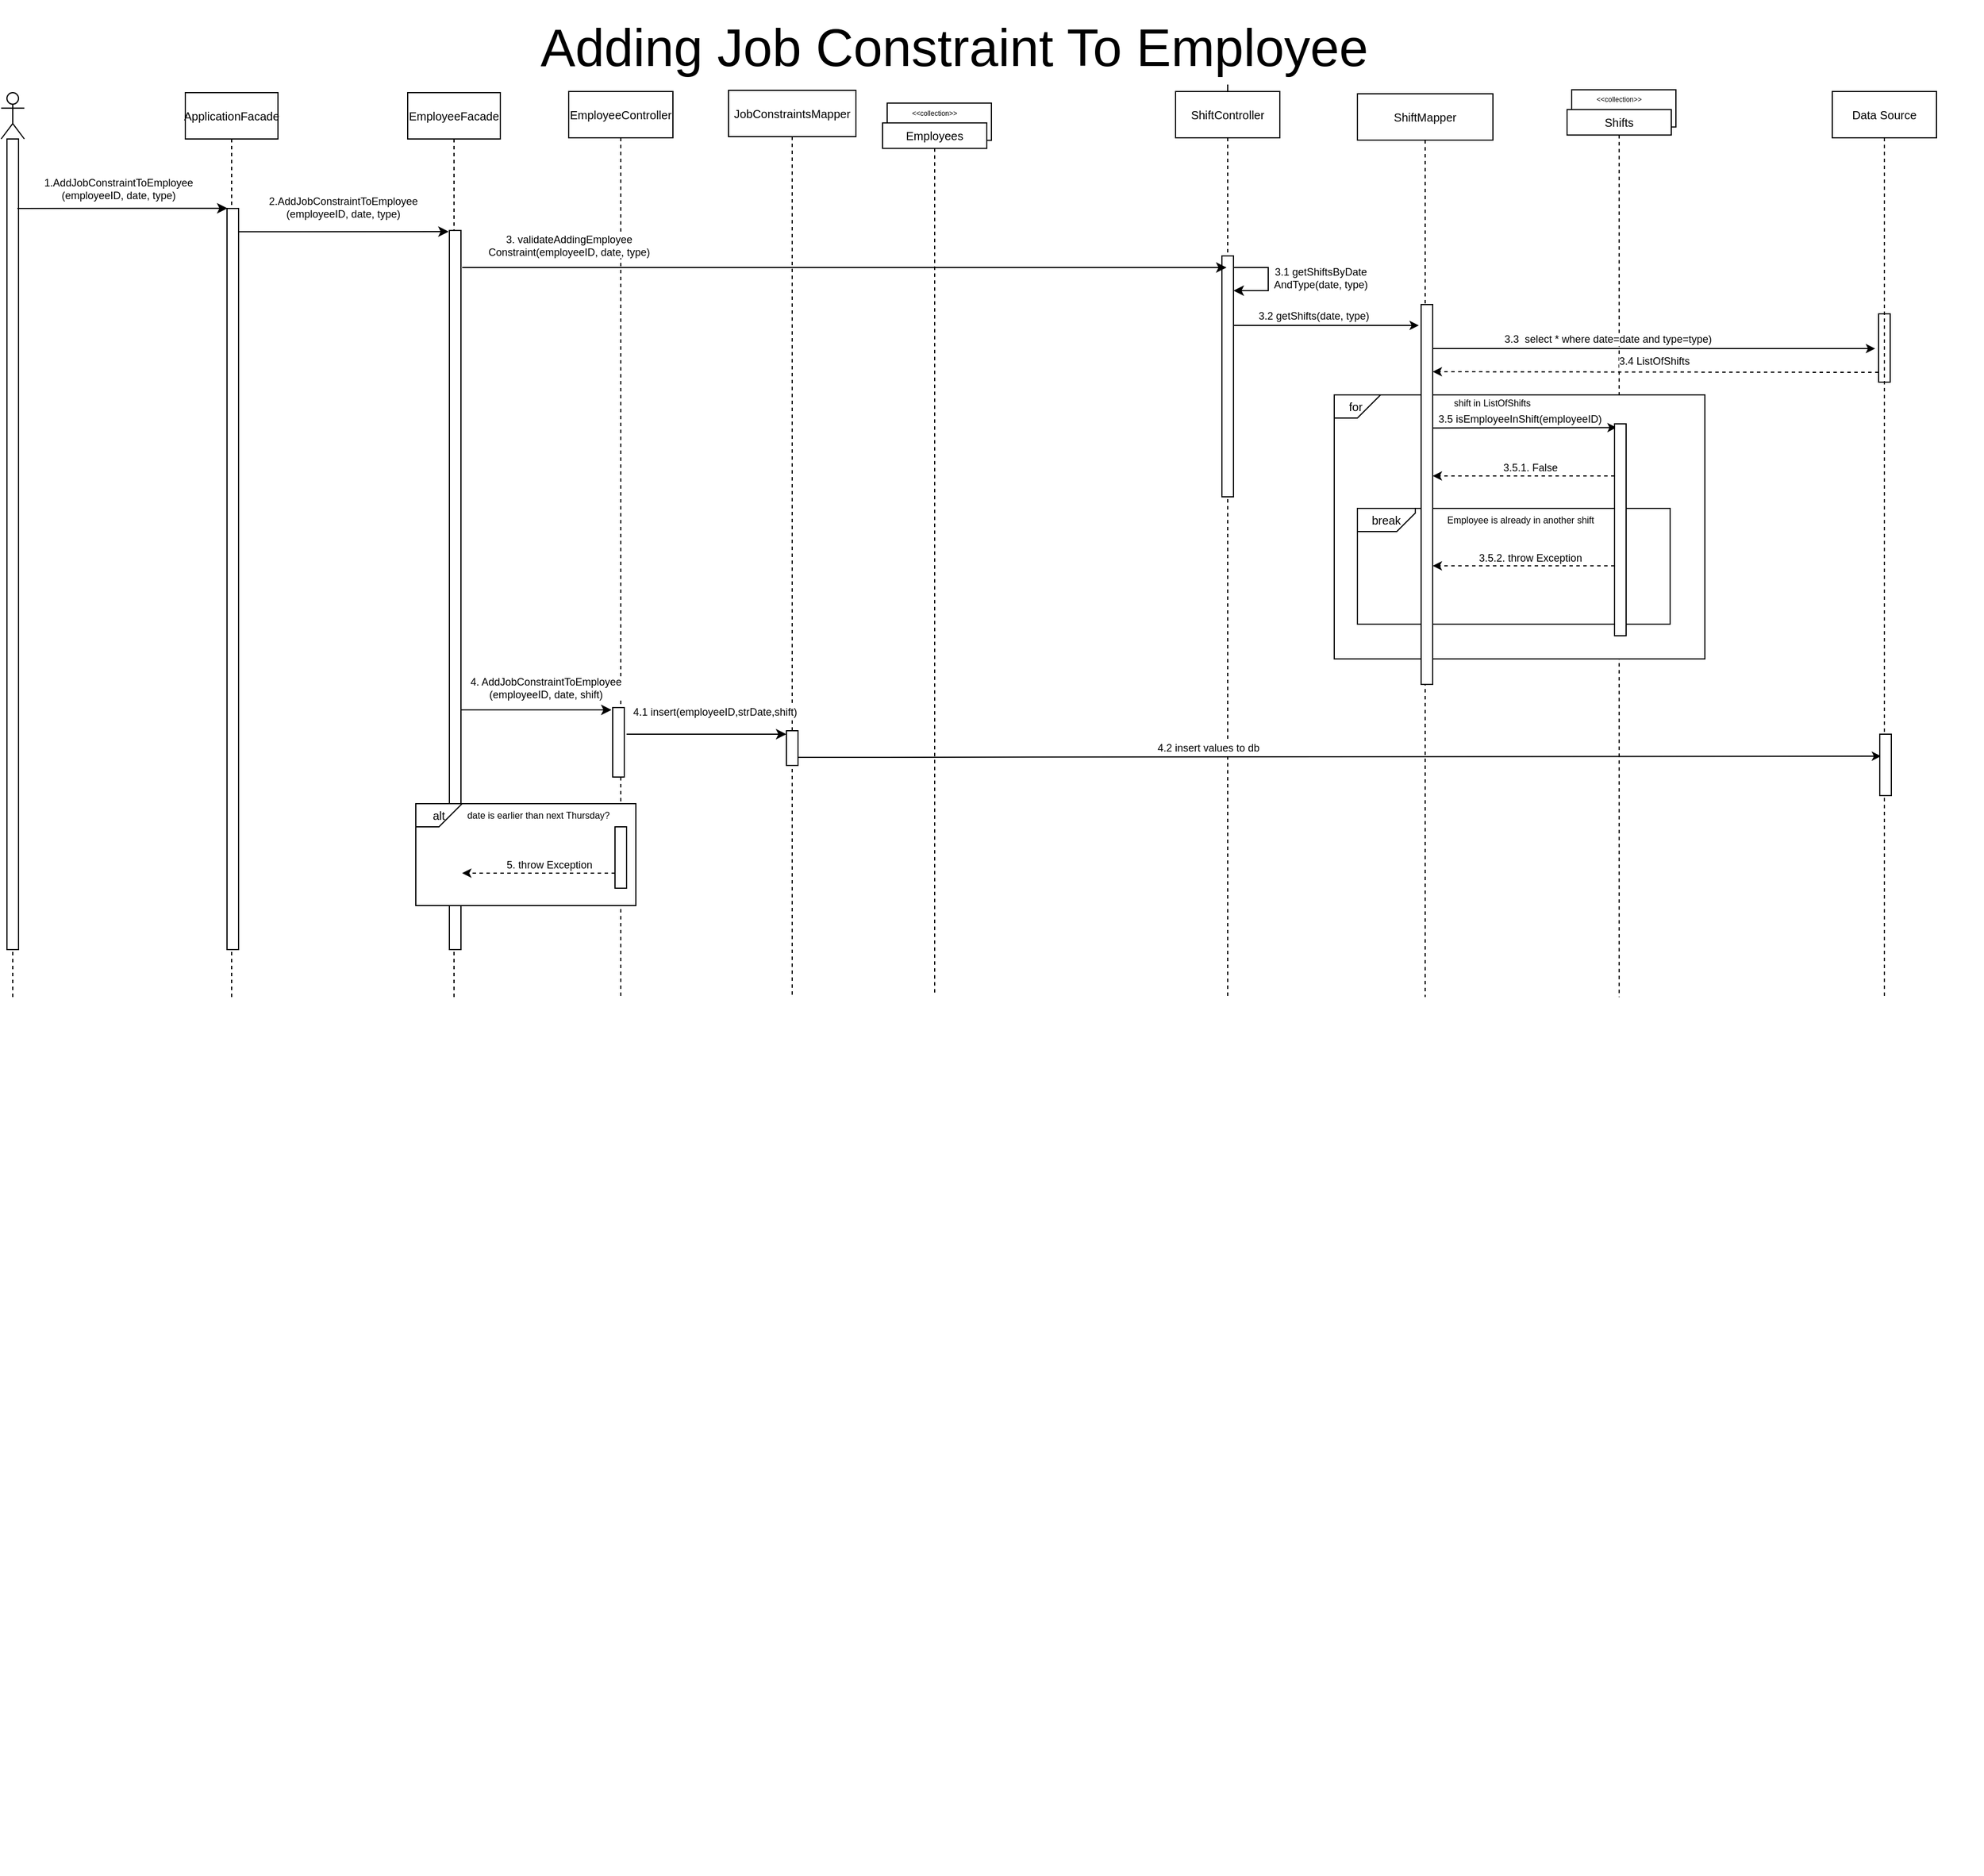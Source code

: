 <mxfile version="20.0.0" type="device"><diagram id="l3T-QOyp0Jg-aGq2iUID" name="Page-1"><mxGraphModel dx="1108" dy="450" grid="1" gridSize="10" guides="1" tooltips="1" connect="1" arrows="1" fold="1" page="1" pageScale="1" pageWidth="827" pageHeight="1169" math="0" shadow="0"><root><mxCell id="0"/><mxCell id="1" parent="0"/><mxCell id="BOrhQNgh_8IQ38_WCqia-1" value="" style="html=1;fontSize=9;" vertex="1" parent="1"><mxGeometry x="1408" y="96.539" width="90" height="32.146" as="geometry"/></mxCell><mxCell id="BOrhQNgh_8IQ38_WCqia-2" value="Shifts" style="shape=umlLifeline;perimeter=lifelinePerimeter;container=1;collapsible=0;recursiveResize=0;rounded=0;shadow=0;strokeWidth=1;fontSize=10;size=22;" vertex="1" parent="1"><mxGeometry x="1404" y="113.63" width="90" height="766.37" as="geometry"/></mxCell><mxCell id="BOrhQNgh_8IQ38_WCqia-3" value="" style="group;fontSize=8;" vertex="1" connectable="0" parent="1"><mxGeometry x="813" y="98" width="950" height="1540" as="geometry"/></mxCell><mxCell id="BOrhQNgh_8IQ38_WCqia-4" value="" style="html=1;fontSize=9;" vertex="1" parent="BOrhQNgh_8IQ38_WCqia-3"><mxGeometry x="4" y="10.059" width="90" height="32.146" as="geometry"/></mxCell><mxCell id="BOrhQNgh_8IQ38_WCqia-5" value="Employees" style="shape=umlLifeline;perimeter=lifelinePerimeter;container=1;collapsible=0;recursiveResize=0;rounded=0;shadow=0;strokeWidth=1;fontSize=10;size=22;" vertex="1" parent="BOrhQNgh_8IQ38_WCqia-3"><mxGeometry y="27.15" width="90" height="752.85" as="geometry"/></mxCell><mxCell id="BOrhQNgh_8IQ38_WCqia-6" value="&amp;lt;&amp;lt;collection&amp;gt;&amp;gt;" style="text;html=1;strokeColor=none;fillColor=none;align=center;verticalAlign=middle;whiteSpace=wrap;rounded=0;fontSize=6;" vertex="1" parent="BOrhQNgh_8IQ38_WCqia-3"><mxGeometry x="15" y="3.517" width="60" height="30.167" as="geometry"/></mxCell><mxCell id="BOrhQNgh_8IQ38_WCqia-7" value="" style="endArrow=classic;html=1;rounded=0;" edge="1" parent="BOrhQNgh_8IQ38_WCqia-3"><mxGeometry width="50" height="50" relative="1" as="geometry"><mxPoint x="303" y="152" as="sourcePoint"/><mxPoint x="303" y="172" as="targetPoint"/><Array as="points"><mxPoint x="333" y="152"/><mxPoint x="333" y="172"/></Array></mxGeometry></mxCell><mxCell id="BOrhQNgh_8IQ38_WCqia-8" value="3.1 getShiftsByDate&lt;br&gt;AndType(date, type)" style="edgeLabel;html=1;align=center;verticalAlign=middle;resizable=0;points=[];fontSize=9;" vertex="1" connectable="0" parent="BOrhQNgh_8IQ38_WCqia-7"><mxGeometry x="-0.44" y="-2" relative="1" as="geometry"><mxPoint x="52" y="7" as="offset"/></mxGeometry></mxCell><mxCell id="BOrhQNgh_8IQ38_WCqia-9" value="" style="endArrow=classic;html=1;rounded=0;fontSize=9;endSize=5;exitX=1.4;exitY=0.337;exitDx=0;exitDy=0;exitPerimeter=0;entryX=0.2;entryY=0.135;entryDx=0;entryDy=0;entryPerimeter=0;" edge="1" parent="BOrhQNgh_8IQ38_WCqia-3"><mxGeometry width="50" height="50" relative="1" as="geometry"><mxPoint x="303.0" y="202.036" as="sourcePoint"/><mxPoint x="463" y="202.0" as="targetPoint"/></mxGeometry></mxCell><mxCell id="BOrhQNgh_8IQ38_WCqia-10" value="3.2 getShifts(date, type)" style="edgeLabel;html=1;align=center;verticalAlign=middle;resizable=0;points=[];fontSize=9;" vertex="1" connectable="0" parent="BOrhQNgh_8IQ38_WCqia-9"><mxGeometry x="-0.264" y="-2" relative="1" as="geometry"><mxPoint x="10" y="-10" as="offset"/></mxGeometry></mxCell><mxCell id="BOrhQNgh_8IQ38_WCqia-11" value="" style="endArrow=classic;html=1;rounded=0;fontSize=9;endSize=5;exitX=1.4;exitY=0.337;exitDx=0;exitDy=0;exitPerimeter=0;" edge="1" parent="BOrhQNgh_8IQ38_WCqia-3"><mxGeometry width="50" height="50" relative="1" as="geometry"><mxPoint x="475.0" y="222.036" as="sourcePoint"/><mxPoint x="857" y="222" as="targetPoint"/></mxGeometry></mxCell><mxCell id="BOrhQNgh_8IQ38_WCqia-12" value="3.3&amp;nbsp; select * where date=date and type=type)" style="edgeLabel;html=1;align=center;verticalAlign=middle;resizable=0;points=[];fontSize=9;" vertex="1" connectable="0" parent="BOrhQNgh_8IQ38_WCqia-11"><mxGeometry x="-0.264" y="-2" relative="1" as="geometry"><mxPoint x="10" y="-10" as="offset"/></mxGeometry></mxCell><mxCell id="BOrhQNgh_8IQ38_WCqia-13" value="" style="points=[];perimeter=orthogonalPerimeter;rounded=0;shadow=0;strokeWidth=1;" vertex="1" parent="BOrhQNgh_8IQ38_WCqia-3"><mxGeometry x="860" y="192" width="10" height="59" as="geometry"/></mxCell><mxCell id="BOrhQNgh_8IQ38_WCqia-14" value="" style="rounded=0;whiteSpace=wrap;html=1;fontSize=9;container=0;shadow=0;fontFamily=Helvetica;fontColor=default;strokeColor=default;strokeWidth=1;fillColor=default;" vertex="1" parent="BOrhQNgh_8IQ38_WCqia-3"><mxGeometry x="390" y="262" width="320" height="228" as="geometry"/></mxCell><mxCell id="BOrhQNgh_8IQ38_WCqia-15" value="" style="endArrow=classic;html=1;rounded=0;fontSize=6.8;endSize=5;dashed=1;entryX=0.567;entryY=0.821;entryDx=0;entryDy=0;entryPerimeter=0;" edge="1" parent="BOrhQNgh_8IQ38_WCqia-3"><mxGeometry width="50" height="50" relative="1" as="geometry"><mxPoint x="859.97" y="242.52" as="sourcePoint"/><mxPoint x="475.0" y="242.0" as="targetPoint"/></mxGeometry></mxCell><mxCell id="BOrhQNgh_8IQ38_WCqia-16" value="3.4 ListOfShifts" style="edgeLabel;html=1;align=center;verticalAlign=middle;resizable=0;points=[];fontSize=9;" vertex="1" connectable="0" parent="BOrhQNgh_8IQ38_WCqia-15"><mxGeometry x="0.139" y="-3" relative="1" as="geometry"><mxPoint x="25" y="-6" as="offset"/></mxGeometry></mxCell><mxCell id="BOrhQNgh_8IQ38_WCqia-17" value="shift in ListOfShifts" style="text;html=1;strokeColor=none;fillColor=none;align=center;verticalAlign=middle;whiteSpace=wrap;rounded=0;fontSize=8;" vertex="1" parent="BOrhQNgh_8IQ38_WCqia-3"><mxGeometry x="472" y="264" width="109" height="10" as="geometry"/></mxCell><mxCell id="BOrhQNgh_8IQ38_WCqia-18" value="&lt;font size=&quot;1&quot;&gt;for&amp;nbsp;&lt;/font&gt;" style="shape=card;whiteSpace=wrap;html=1;size=20;direction=west;container=0;rounded=0;shadow=0;fontFamily=Helvetica;fontSize=12;fontColor=default;strokeColor=default;strokeWidth=1;fillColor=default;" vertex="1" parent="BOrhQNgh_8IQ38_WCqia-3"><mxGeometry x="390" y="262" width="40" height="20" as="geometry"/></mxCell><mxCell id="BOrhQNgh_8IQ38_WCqia-19" value="" style="endArrow=classic;html=1;rounded=0;fontSize=9;endSize=5;entryX=0.476;entryY=0.623;entryDx=0;entryDy=0;entryPerimeter=0;exitX=0.543;exitY=0.721;exitDx=0;exitDy=0;exitPerimeter=0;" edge="1" parent="BOrhQNgh_8IQ38_WCqia-3"><mxGeometry width="50" height="50" relative="1" as="geometry"><mxPoint x="475.16" y="290.633" as="sourcePoint"/><mxPoint x="633.84" y="290.236" as="targetPoint"/></mxGeometry></mxCell><mxCell id="BOrhQNgh_8IQ38_WCqia-20" value="3.5 isEmployeeInShift(employeeID)" style="edgeLabel;html=1;align=center;verticalAlign=middle;resizable=0;points=[];fontSize=9;" vertex="1" connectable="0" parent="BOrhQNgh_8IQ38_WCqia-19"><mxGeometry x="-0.14" y="3" relative="1" as="geometry"><mxPoint x="7" y="-5" as="offset"/></mxGeometry></mxCell><mxCell id="BOrhQNgh_8IQ38_WCqia-21" value="" style="rounded=0;whiteSpace=wrap;html=1;fontSize=9;container=0;shadow=0;fontFamily=Helvetica;fontColor=default;strokeColor=default;strokeWidth=1;fillColor=default;" vertex="1" parent="BOrhQNgh_8IQ38_WCqia-3"><mxGeometry x="410" y="360" width="270" height="100" as="geometry"/></mxCell><mxCell id="BOrhQNgh_8IQ38_WCqia-22" value="" style="endArrow=classic;html=1;rounded=0;fontSize=9;endSize=5;dashed=1;" edge="1" parent="BOrhQNgh_8IQ38_WCqia-3" target="BOrhQNgh_8IQ38_WCqia-46"><mxGeometry width="50" height="50" relative="1" as="geometry"><mxPoint x="632.0" y="332" as="sourcePoint"/><mxPoint x="500" y="332" as="targetPoint"/></mxGeometry></mxCell><mxCell id="BOrhQNgh_8IQ38_WCqia-23" value="3.5.1. False" style="edgeLabel;html=1;align=center;verticalAlign=middle;resizable=0;points=[];fontSize=9;" vertex="1" connectable="0" parent="BOrhQNgh_8IQ38_WCqia-22"><mxGeometry x="0.223" relative="1" as="geometry"><mxPoint x="23" y="-7" as="offset"/></mxGeometry></mxCell><mxCell id="BOrhQNgh_8IQ38_WCqia-24" value="" style="points=[];perimeter=orthogonalPerimeter;rounded=0;shadow=0;strokeWidth=1;" vertex="1" parent="BOrhQNgh_8IQ38_WCqia-3"><mxGeometry x="632" y="287" width="10" height="183" as="geometry"/></mxCell><mxCell id="BOrhQNgh_8IQ38_WCqia-25" value="&lt;font size=&quot;1&quot;&gt;break&lt;/font&gt;" style="shape=card;whiteSpace=wrap;html=1;size=16;direction=west;container=0;rounded=0;shadow=0;fontFamily=Helvetica;fontSize=12;fontColor=default;strokeColor=default;strokeWidth=1;fillColor=default;" vertex="1" parent="BOrhQNgh_8IQ38_WCqia-3"><mxGeometry x="410" y="360" width="50" height="20" as="geometry"/></mxCell><mxCell id="BOrhQNgh_8IQ38_WCqia-26" value="Employee is already in another shift" style="text;html=1;strokeColor=none;fillColor=none;align=center;verticalAlign=middle;whiteSpace=wrap;rounded=0;fontSize=8;" vertex="1" parent="BOrhQNgh_8IQ38_WCqia-3"><mxGeometry x="472" y="365" width="158" height="10" as="geometry"/></mxCell><mxCell id="BOrhQNgh_8IQ38_WCqia-27" value="" style="endArrow=classic;html=1;rounded=0;fontSize=9;endSize=5;dashed=1;" edge="1" parent="BOrhQNgh_8IQ38_WCqia-3"><mxGeometry width="50" height="50" relative="1" as="geometry"><mxPoint x="632" y="409.58" as="sourcePoint"/><mxPoint x="475" y="409.58" as="targetPoint"/></mxGeometry></mxCell><mxCell id="BOrhQNgh_8IQ38_WCqia-28" value="3.5.2. throw Exception" style="edgeLabel;html=1;align=center;verticalAlign=middle;resizable=0;points=[];fontSize=9;" vertex="1" connectable="0" parent="BOrhQNgh_8IQ38_WCqia-27"><mxGeometry x="0.223" relative="1" as="geometry"><mxPoint x="23" y="-7" as="offset"/></mxGeometry></mxCell><mxCell id="BOrhQNgh_8IQ38_WCqia-29" value="" style="shape=umlLifeline;participant=umlActor;perimeter=lifelinePerimeter;whiteSpace=wrap;html=1;container=1;collapsible=0;recursiveResize=0;verticalAlign=top;spacingTop=36;outlineConnect=0;" vertex="1" parent="1"><mxGeometry x="52" y="99" width="20" height="781" as="geometry"/></mxCell><mxCell id="BOrhQNgh_8IQ38_WCqia-30" value="" style="points=[];perimeter=orthogonalPerimeter;rounded=0;shadow=0;strokeWidth=1;" vertex="1" parent="BOrhQNgh_8IQ38_WCqia-29"><mxGeometry x="5" y="40" width="10" height="700" as="geometry"/></mxCell><mxCell id="BOrhQNgh_8IQ38_WCqia-31" value="ApplicationFacade" style="shape=umlLifeline;perimeter=lifelinePerimeter;container=1;collapsible=0;recursiveResize=0;rounded=0;shadow=0;strokeWidth=1;fontSize=10;" vertex="1" parent="1"><mxGeometry x="211" y="99" width="80" height="781" as="geometry"/></mxCell><mxCell id="BOrhQNgh_8IQ38_WCqia-32" value="" style="points=[];perimeter=orthogonalPerimeter;rounded=0;shadow=0;strokeWidth=1;" vertex="1" parent="BOrhQNgh_8IQ38_WCqia-31"><mxGeometry x="36" y="100" width="10" height="640" as="geometry"/></mxCell><mxCell id="BOrhQNgh_8IQ38_WCqia-33" value="" style="endArrow=classic;html=1;rounded=0;fontSize=9;entryX=0.14;entryY=0.172;entryDx=0;entryDy=0;entryPerimeter=0;" edge="1" parent="1"><mxGeometry width="50" height="50" relative="1" as="geometry"><mxPoint x="66" y="199" as="sourcePoint"/><mxPoint x="247.4" y="198.88" as="targetPoint"/></mxGeometry></mxCell><mxCell id="BOrhQNgh_8IQ38_WCqia-34" value="1.AddJobConstraintToEmployee&lt;br&gt;(employeeID, date, type)" style="edgeLabel;html=1;align=center;verticalAlign=middle;resizable=0;points=[];fontSize=9;" vertex="1" connectable="0" parent="BOrhQNgh_8IQ38_WCqia-33"><mxGeometry x="-0.103" y="5" relative="1" as="geometry"><mxPoint x="5" y="-12" as="offset"/></mxGeometry></mxCell><mxCell id="BOrhQNgh_8IQ38_WCqia-35" value="EmployeeFacade" style="shape=umlLifeline;perimeter=lifelinePerimeter;container=1;collapsible=0;recursiveResize=0;rounded=0;shadow=0;strokeWidth=1;fontSize=10;" vertex="1" parent="1"><mxGeometry x="403" y="99" width="80" height="781" as="geometry"/></mxCell><mxCell id="BOrhQNgh_8IQ38_WCqia-36" value="" style="points=[];perimeter=orthogonalPerimeter;rounded=0;shadow=0;strokeWidth=1;" vertex="1" parent="BOrhQNgh_8IQ38_WCqia-35"><mxGeometry x="36" y="119" width="10" height="621" as="geometry"/></mxCell><mxCell id="BOrhQNgh_8IQ38_WCqia-37" value="" style="endArrow=classic;html=1;rounded=0;fontSize=9;entryX=0.14;entryY=0.172;entryDx=0;entryDy=0;entryPerimeter=0;" edge="1" parent="1"><mxGeometry width="50" height="50" relative="1" as="geometry"><mxPoint x="257" y="219.12" as="sourcePoint"/><mxPoint x="438.4" y="219.0" as="targetPoint"/></mxGeometry></mxCell><mxCell id="BOrhQNgh_8IQ38_WCqia-38" value="2.AddJobConstraintToEmployee&lt;br&gt;(employeeID, date, type)" style="edgeLabel;html=1;align=center;verticalAlign=middle;resizable=0;points=[];fontSize=9;" vertex="1" connectable="0" parent="BOrhQNgh_8IQ38_WCqia-37"><mxGeometry x="-0.103" y="5" relative="1" as="geometry"><mxPoint x="8" y="-16" as="offset"/></mxGeometry></mxCell><mxCell id="BOrhQNgh_8IQ38_WCqia-39" value="EmployeeController" style="shape=umlLifeline;perimeter=lifelinePerimeter;container=1;collapsible=0;recursiveResize=0;rounded=0;shadow=0;strokeWidth=1;fontSize=10;" vertex="1" parent="1"><mxGeometry x="542" y="98" width="90" height="782" as="geometry"/></mxCell><mxCell id="BOrhQNgh_8IQ38_WCqia-40" value="JobConstraintsMapper" style="shape=umlLifeline;perimeter=lifelinePerimeter;container=1;collapsible=0;recursiveResize=0;rounded=0;shadow=0;strokeWidth=1;fontSize=10;" vertex="1" parent="1"><mxGeometry x="680" y="97" width="110" height="783" as="geometry"/></mxCell><mxCell id="BOrhQNgh_8IQ38_WCqia-41" value="Data Source" style="shape=umlLifeline;perimeter=lifelinePerimeter;container=1;collapsible=0;recursiveResize=0;rounded=0;shadow=0;strokeWidth=1;fontSize=10;" vertex="1" parent="1"><mxGeometry x="1633" y="98" width="90" height="782" as="geometry"/></mxCell><mxCell id="BOrhQNgh_8IQ38_WCqia-42" value="" style="edgeStyle=orthogonalEdgeStyle;rounded=0;orthogonalLoop=1;jettySize=auto;html=1;fontSize=45;" edge="1" parent="1" source="BOrhQNgh_8IQ38_WCqia-43" target="BOrhQNgh_8IQ38_WCqia-48"><mxGeometry relative="1" as="geometry"/></mxCell><mxCell id="BOrhQNgh_8IQ38_WCqia-43" value="ShiftController" style="shape=umlLifeline;perimeter=lifelinePerimeter;container=1;collapsible=0;recursiveResize=0;rounded=0;shadow=0;strokeWidth=1;fontSize=10;" vertex="1" parent="1"><mxGeometry x="1066" y="98" width="90" height="782" as="geometry"/></mxCell><mxCell id="BOrhQNgh_8IQ38_WCqia-44" value="" style="points=[];perimeter=orthogonalPerimeter;rounded=0;shadow=0;strokeWidth=1;" vertex="1" parent="BOrhQNgh_8IQ38_WCqia-43"><mxGeometry x="40" y="142" width="10" height="208" as="geometry"/></mxCell><mxCell id="BOrhQNgh_8IQ38_WCqia-45" value="ShiftMapper" style="shape=umlLifeline;perimeter=lifelinePerimeter;container=1;collapsible=0;recursiveResize=0;rounded=0;shadow=0;strokeWidth=1;fontSize=10;" vertex="1" parent="1"><mxGeometry x="1223" y="100" width="117" height="780" as="geometry"/></mxCell><mxCell id="BOrhQNgh_8IQ38_WCqia-46" value="" style="points=[];perimeter=orthogonalPerimeter;rounded=0;shadow=0;strokeWidth=1;" vertex="1" parent="BOrhQNgh_8IQ38_WCqia-45"><mxGeometry x="55" y="181.98" width="10" height="328.02" as="geometry"/></mxCell><mxCell id="BOrhQNgh_8IQ38_WCqia-47" value="&amp;lt;&amp;lt;collection&amp;gt;&amp;gt;" style="text;html=1;strokeColor=none;fillColor=none;align=center;verticalAlign=middle;whiteSpace=wrap;rounded=0;fontSize=6;" vertex="1" parent="1"><mxGeometry x="1419" y="89.997" width="60" height="30.167" as="geometry"/></mxCell><mxCell id="BOrhQNgh_8IQ38_WCqia-48" value="&lt;span style=&quot;font-weight: 400;&quot;&gt;&lt;font style=&quot;font-size: 45px;&quot;&gt;Adding Job Constraint To Employee&lt;/font&gt;&lt;/span&gt;" style="text;html=1;strokeColor=none;fillColor=none;align=center;verticalAlign=middle;whiteSpace=wrap;rounded=0;shadow=0;labelBackgroundColor=#FFFFFF;labelBorderColor=none;fontFamily=Helvetica;fontSize=60;fontColor=default;fontStyle=1" vertex="1" parent="1"><mxGeometry x="510" y="40" width="730" height="30" as="geometry"/></mxCell><mxCell id="BOrhQNgh_8IQ38_WCqia-49" value="" style="endArrow=classic;html=1;rounded=0;fontSize=9;" edge="1" parent="1"><mxGeometry width="50" height="50" relative="1" as="geometry"><mxPoint x="450" y="250" as="sourcePoint"/><mxPoint x="1110" y="250" as="targetPoint"/></mxGeometry></mxCell><mxCell id="BOrhQNgh_8IQ38_WCqia-50" value="3. validateAddingEmployee&lt;br&gt;Constraint(employeeID, date, type)" style="edgeLabel;html=1;align=center;verticalAlign=middle;resizable=0;points=[];fontSize=9;" vertex="1" connectable="0" parent="BOrhQNgh_8IQ38_WCqia-49"><mxGeometry x="-0.103" y="5" relative="1" as="geometry"><mxPoint x="-204" y="-14" as="offset"/></mxGeometry></mxCell><mxCell id="BOrhQNgh_8IQ38_WCqia-51" value="" style="endArrow=classic;html=1;rounded=0;fontSize=9;endSize=5;exitX=1.4;exitY=0.337;exitDx=0;exitDy=0;exitPerimeter=0;entryX=0.114;entryY=0.358;entryDx=0;entryDy=0;entryPerimeter=0;" edge="1" parent="1" target="BOrhQNgh_8IQ38_WCqia-53"><mxGeometry width="50" height="50" relative="1" as="geometry"><mxPoint x="740.0" y="673.036" as="sourcePoint"/><mxPoint x="1681.143" y="673" as="targetPoint"/></mxGeometry></mxCell><mxCell id="BOrhQNgh_8IQ38_WCqia-52" value="4.2 insert values to db" style="edgeLabel;html=1;align=center;verticalAlign=middle;resizable=0;points=[];fontSize=9;" vertex="1" connectable="0" parent="BOrhQNgh_8IQ38_WCqia-51"><mxGeometry x="-0.264" y="-2" relative="1" as="geometry"><mxPoint x="10" y="-10" as="offset"/></mxGeometry></mxCell><mxCell id="BOrhQNgh_8IQ38_WCqia-53" value="" style="points=[];perimeter=orthogonalPerimeter;rounded=0;shadow=0;strokeWidth=1;" vertex="1" parent="1"><mxGeometry x="1674" y="653" width="10" height="53" as="geometry"/></mxCell><mxCell id="BOrhQNgh_8IQ38_WCqia-54" value="" style="points=[];perimeter=orthogonalPerimeter;rounded=0;shadow=0;strokeWidth=1;" vertex="1" parent="1"><mxGeometry x="580" y="630" width="10" height="60" as="geometry"/></mxCell><mxCell id="BOrhQNgh_8IQ38_WCqia-55" value="" style="rounded=0;whiteSpace=wrap;html=1;fontSize=9;container=0;shadow=0;fontFamily=Helvetica;fontColor=default;strokeColor=default;strokeWidth=1;fillColor=default;" vertex="1" parent="1"><mxGeometry x="410" y="713" width="190" height="88" as="geometry"/></mxCell><mxCell id="BOrhQNgh_8IQ38_WCqia-56" value="&lt;font size=&quot;1&quot;&gt;alt&lt;/font&gt;" style="shape=card;whiteSpace=wrap;html=1;size=20;direction=west;container=0;rounded=0;shadow=0;fontFamily=Helvetica;fontSize=12;fontColor=default;strokeColor=default;strokeWidth=1;fillColor=default;" vertex="1" parent="1"><mxGeometry x="410" y="713" width="40" height="20" as="geometry"/></mxCell><mxCell id="BOrhQNgh_8IQ38_WCqia-57" value="" style="points=[];perimeter=orthogonalPerimeter;rounded=0;shadow=0;strokeWidth=1;" vertex="1" parent="1"><mxGeometry x="582" y="733" width="10" height="53" as="geometry"/></mxCell><mxCell id="BOrhQNgh_8IQ38_WCqia-58" value="date is earlier than next Thursday?" style="text;html=1;strokeColor=none;fillColor=none;align=center;verticalAlign=middle;whiteSpace=wrap;rounded=0;fontSize=8;" vertex="1" parent="1"><mxGeometry x="450.5" y="718" width="129.5" height="10" as="geometry"/></mxCell><mxCell id="BOrhQNgh_8IQ38_WCqia-59" value="" style="endArrow=classic;html=1;rounded=0;fontSize=9;endSize=5;dashed=1;" edge="1" parent="1"><mxGeometry width="50" height="50" relative="1" as="geometry"><mxPoint x="582" y="773" as="sourcePoint"/><mxPoint x="450" y="773" as="targetPoint"/></mxGeometry></mxCell><mxCell id="BOrhQNgh_8IQ38_WCqia-60" value="5. throw Exception" style="edgeLabel;html=1;align=center;verticalAlign=middle;resizable=0;points=[];fontSize=9;" vertex="1" connectable="0" parent="BOrhQNgh_8IQ38_WCqia-59"><mxGeometry x="0.223" relative="1" as="geometry"><mxPoint x="23" y="-7" as="offset"/></mxGeometry></mxCell><mxCell id="BOrhQNgh_8IQ38_WCqia-61" value="" style="endArrow=classic;html=1;rounded=0;fontSize=9;" edge="1" parent="1"><mxGeometry width="50" height="50" relative="1" as="geometry"><mxPoint x="449.0" y="632" as="sourcePoint"/><mxPoint x="579.0" y="632" as="targetPoint"/></mxGeometry></mxCell><mxCell id="BOrhQNgh_8IQ38_WCqia-62" value="4. AddJobConstraintToEmployee&lt;br&gt;(employeeID, date, shift)" style="edgeLabel;html=1;align=center;verticalAlign=middle;resizable=0;points=[];fontSize=9;" vertex="1" connectable="0" parent="BOrhQNgh_8IQ38_WCqia-61"><mxGeometry x="-0.103" y="5" relative="1" as="geometry"><mxPoint x="14" y="-14" as="offset"/></mxGeometry></mxCell><mxCell id="BOrhQNgh_8IQ38_WCqia-63" value="" style="points=[];perimeter=orthogonalPerimeter;rounded=0;shadow=0;strokeWidth=1;" vertex="1" parent="1"><mxGeometry x="730" y="650" width="10" height="30" as="geometry"/></mxCell><mxCell id="BOrhQNgh_8IQ38_WCqia-64" value="" style="endArrow=classic;html=1;rounded=0;fontSize=9;" edge="1" parent="1"><mxGeometry width="50" height="50" relative="1" as="geometry"><mxPoint x="592.0" y="653" as="sourcePoint"/><mxPoint x="730" y="653" as="targetPoint"/></mxGeometry></mxCell><mxCell id="BOrhQNgh_8IQ38_WCqia-65" value="4.1&amp;nbsp;insert(employeeID,strDate,shift)" style="edgeLabel;html=1;align=center;verticalAlign=middle;resizable=0;points=[];fontSize=9;" vertex="1" connectable="0" parent="BOrhQNgh_8IQ38_WCqia-64"><mxGeometry x="-0.103" y="5" relative="1" as="geometry"><mxPoint x="14" y="-14" as="offset"/></mxGeometry></mxCell></root></mxGraphModel></diagram></mxfile>